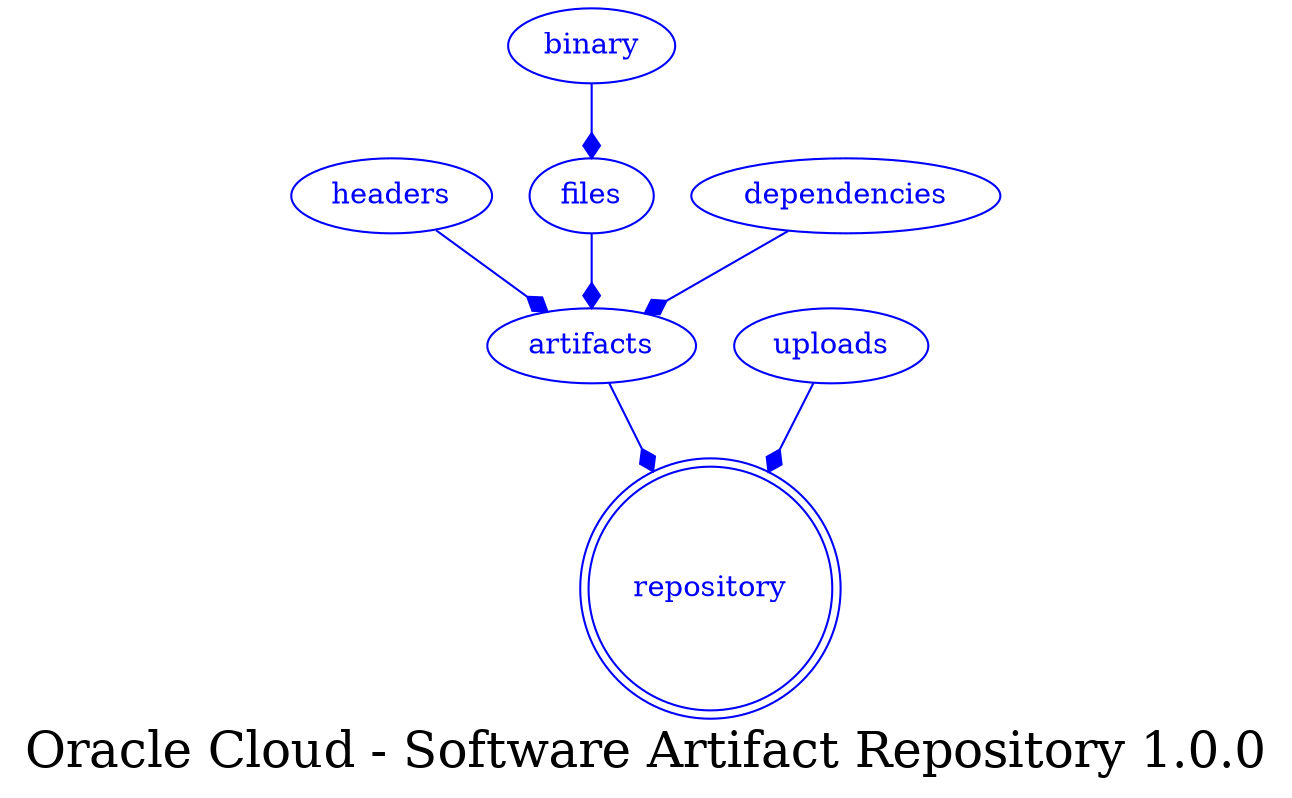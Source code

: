 digraph LexiconGraph {
graph[label="Oracle Cloud - Software Artifact Repository 1.0.0", fontsize=24]
splines=true
"repository" [color=blue, fontcolor=blue, shape=doublecircle]
"artifacts" -> "repository" [color=blue, fontcolor=blue, arrowhead=diamond, arrowtail=none]
"artifacts" [color=blue, fontcolor=blue, shape=ellipse]
"headers" -> "artifacts" [color=blue, fontcolor=blue, arrowhead=diamond, arrowtail=none]
"headers" [color=blue, fontcolor=blue, shape=ellipse]
"files" -> "artifacts" [color=blue, fontcolor=blue, arrowhead=diamond, arrowtail=none]
"files" [color=blue, fontcolor=blue, shape=ellipse]
"binary" -> "files" [color=blue, fontcolor=blue, arrowhead=diamond, arrowtail=none]
"binary" [color=blue, fontcolor=blue, shape=ellipse]
"dependencies" -> "artifacts" [color=blue, fontcolor=blue, arrowhead=diamond, arrowtail=none]
"dependencies" [color=blue, fontcolor=blue, shape=ellipse]
"uploads" -> "repository" [color=blue, fontcolor=blue, arrowhead=diamond, arrowtail=none]
"uploads" [color=blue, fontcolor=blue, shape=ellipse]
}
